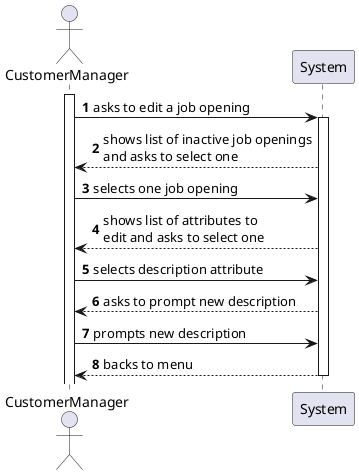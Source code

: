 @startuml
'https://plantuml.com/sequence-diagram

autonumber

actor CustomerManager
participant System

activate CustomerManager
CustomerManager -> System : asks to edit a job opening
activate System
System --> CustomerManager : shows list of inactive job openings\nand asks to select one
CustomerManager -> System : selects one job opening
System --> CustomerManager : shows list of attributes to\nedit and asks to select one
CustomerManager -> System : selects description attribute
System --> CustomerManager : asks to prompt new description
CustomerManager -> System : prompts new description
System --> CustomerManager : backs to menu
deactivate System
@enduml